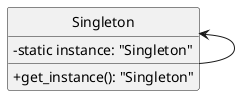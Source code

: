 @startuml
'figure 9: The Singleton Pattern'
skinparam monochrome true
skinparam handwritten false
skinparam shadowing false
skinparam classAttributeIconSize 0
hide class circle
hide abstract circle

class Singleton {
    - static instance: "Singleton"
    + get_instance(): "Singleton"
}

Singleton <--- Singleton

@enduml
